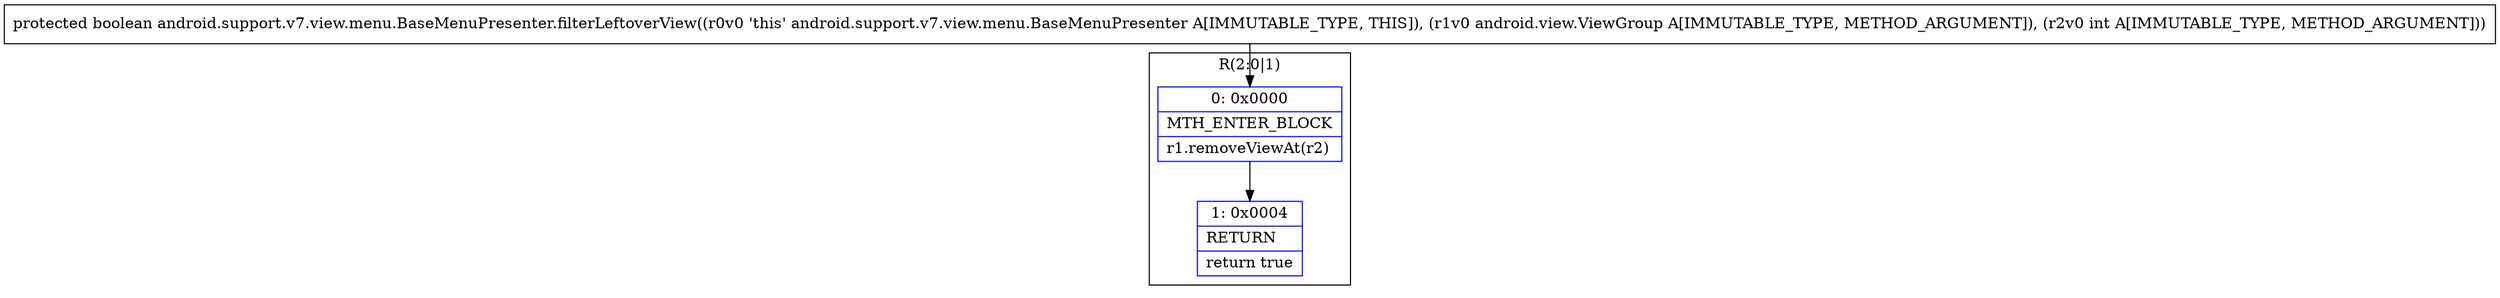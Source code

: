 digraph "CFG forandroid.support.v7.view.menu.BaseMenuPresenter.filterLeftoverView(Landroid\/view\/ViewGroup;I)Z" {
subgraph cluster_Region_416157864 {
label = "R(2:0|1)";
node [shape=record,color=blue];
Node_0 [shape=record,label="{0\:\ 0x0000|MTH_ENTER_BLOCK\l|r1.removeViewAt(r2)\l}"];
Node_1 [shape=record,label="{1\:\ 0x0004|RETURN\l|return true\l}"];
}
MethodNode[shape=record,label="{protected boolean android.support.v7.view.menu.BaseMenuPresenter.filterLeftoverView((r0v0 'this' android.support.v7.view.menu.BaseMenuPresenter A[IMMUTABLE_TYPE, THIS]), (r1v0 android.view.ViewGroup A[IMMUTABLE_TYPE, METHOD_ARGUMENT]), (r2v0 int A[IMMUTABLE_TYPE, METHOD_ARGUMENT])) }"];
MethodNode -> Node_0;
Node_0 -> Node_1;
}

